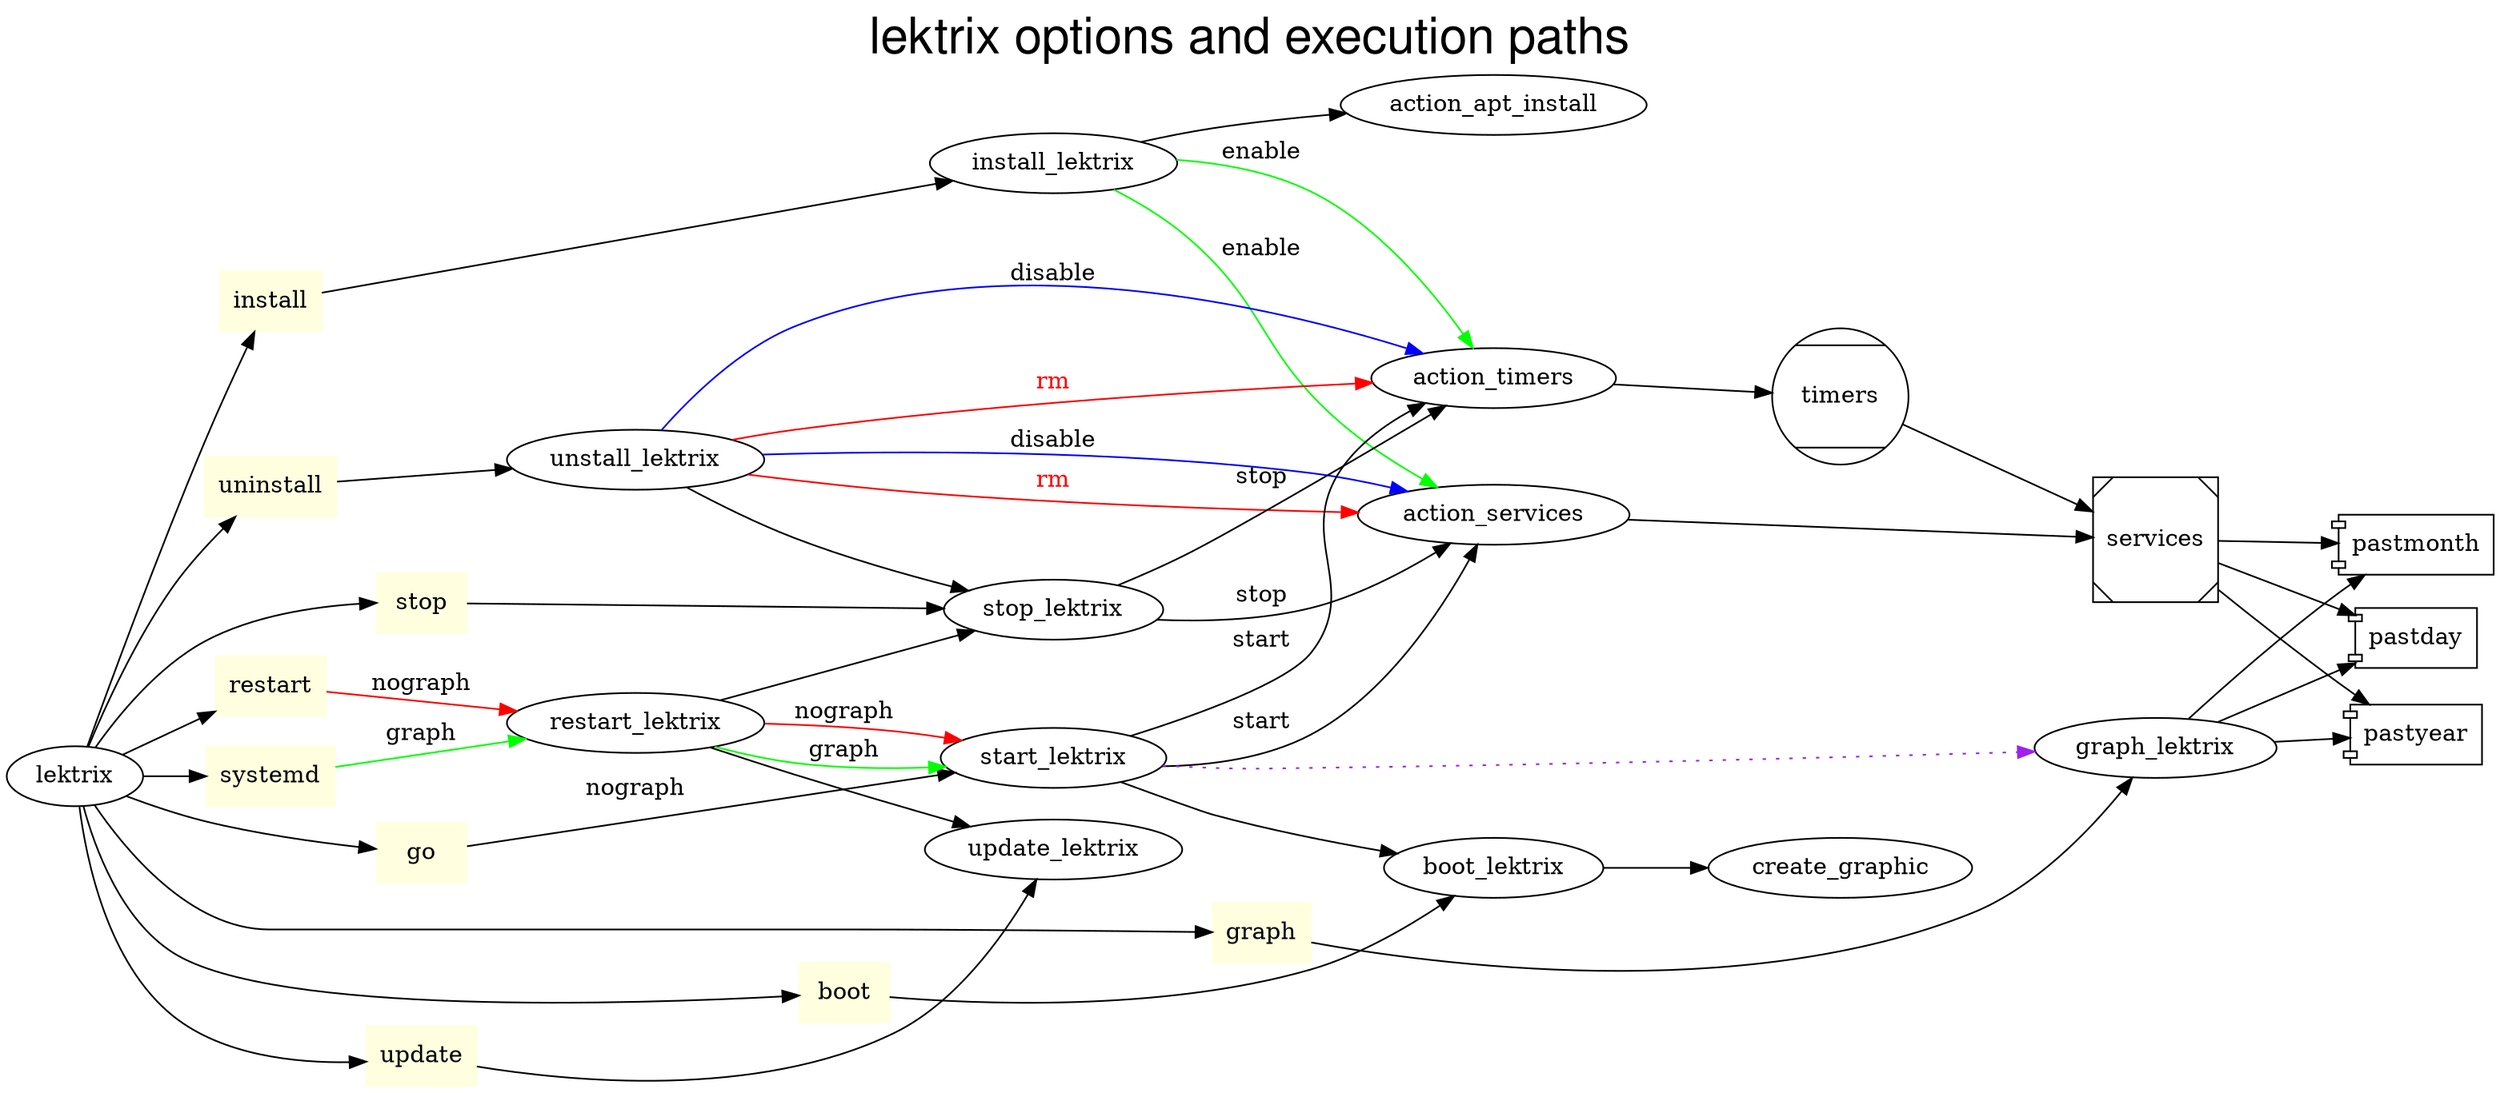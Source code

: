 
digraph graphname {
  graph [
    labelloc = t
    label="lektrix options and execution paths"
    fontname = "Helvetica,Arial,sans-serif"
    fontsize = 30
    layout = dot
    rankdir = LR
    newrank = true
    ]
    install [style=filled color=lightyellow shape=box]
    uninstall [style=filled color=lightyellow shape=box]
    stop [style=filled color=lightyellow shape=box]
    go [style=filled color=lightyellow shape=box]
    boot [style=filled color=lightyellow shape=box]
    restart [style=filled color=lightyellow shape=box]
    systemd [style=filled color=lightyellow shape=box]
    "graph" [style=filled color=lightyellow shape=box]
    update [style=filled color=lightyellow shape=box]

    pastday [shape=component]
    pastmonth [shape=component]
    pastyear [shape=component]
    timers [shape=Mcircle]
    services [shape=Msquare]


    lektrix -> install;
    lektrix -> uninstall;
    lektrix -> stop;
    lektrix -> go;
    lektrix -> boot;
    lektrix -> restart;
    lektrix -> "systemd";
    lektrix -> "graph";
    lektrix -> update;

    install -> install_lektrix
    install_lektrix -> action_apt_install
    install_lektrix -> action_timers [label=enable color=green]
    install_lektrix -> action_services [label=enable color=green]

    uninstall -> unstall_lektrix
    unstall_lektrix -> stop_lektrix
    unstall_lektrix -> action_timers [label=disable color=blue]
    unstall_lektrix -> action_services [label=disable color=blue]
    unstall_lektrix -> action_timers [label=rm color=red fontcolor=red]
    unstall_lektrix -> action_services [label=rm color=red fontcolor=red]

    stop -> stop_lektrix
    stop_lektrix -> action_timers [label=stop]
    stop_lektrix -> action_services [label=stop]

    go -> start_lektrix [label=nograph]
    start_lektrix -> boot_lektrix
    start_lektrix -> graph_lektrix [color=purple style=dotted]
    start_lektrix -> action_timers [label=start]
    start_lektrix -> action_services [label=start]

    boot -> boot_lektrix
    boot_lektrix -> create_graphic

    restart -> restart_lektrix [color=red label="nograph"]
    restart_lektrix -> stop_lektrix
    restart_lektrix -> update_lektrix
    restart_lektrix -> start_lektrix [color=red label="nograph"]
    restart_lektrix -> start_lektrix [color=green label="graph"]

    systemd -> restart_lektrix [color=green label="graph"]

    "graph" -> graph_lektrix
    graph_lektrix -> pastday
    graph_lektrix -> pastmonth
    graph_lektrix -> pastyear

    update -> update_lektrix

    action_timers -> timers
    action_services -> services
    timers -> services
    services -> pastday
    services -> pastmonth
    services -> pastyear

}
